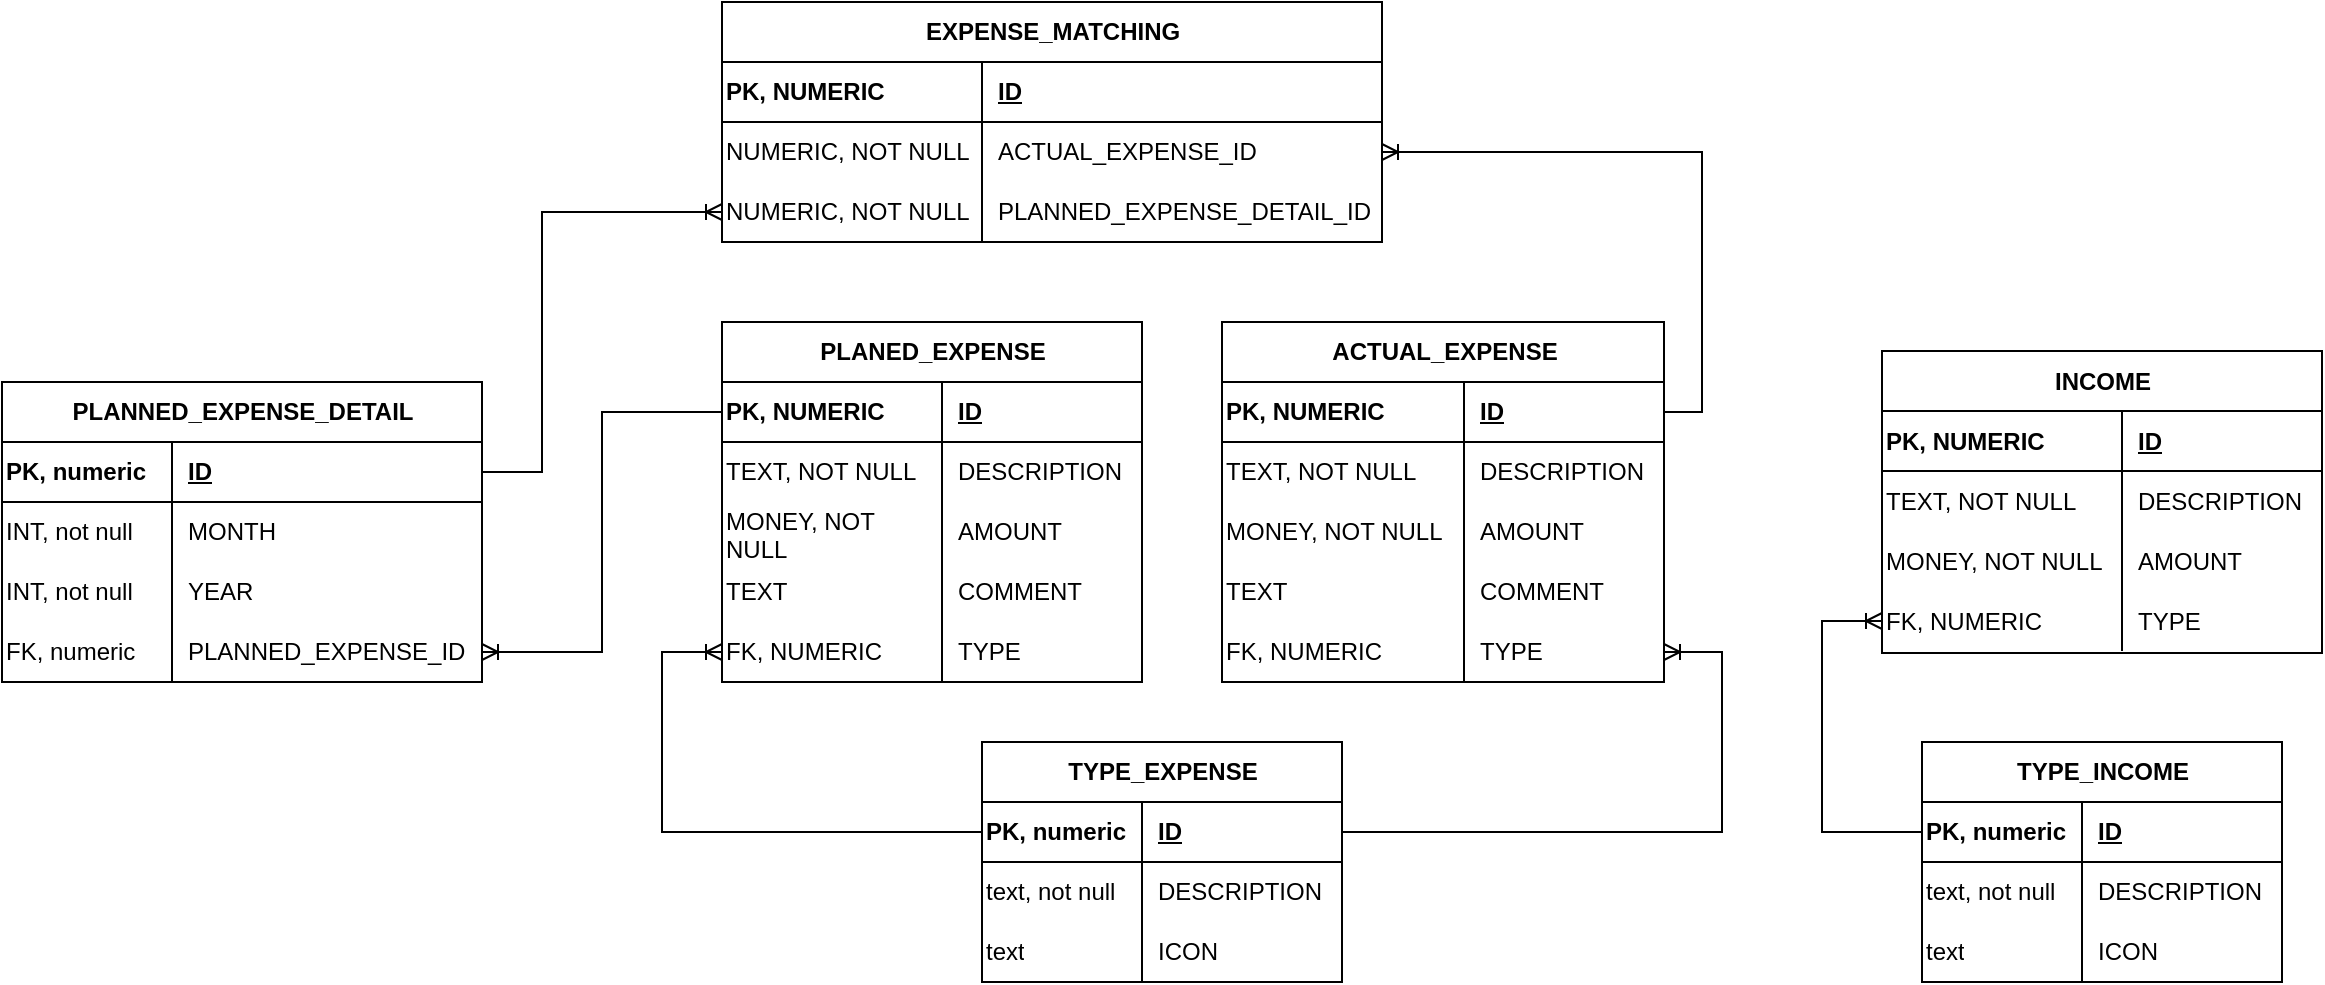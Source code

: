 <mxfile version="26.2.2">
  <diagram name="Página-1" id="5xYI34AFZdIDZEMF2WAv">
    <mxGraphModel dx="2017" dy="741" grid="1" gridSize="10" guides="1" tooltips="1" connect="1" arrows="1" fold="1" page="1" pageScale="1" pageWidth="827" pageHeight="1169" math="0" shadow="0">
      <root>
        <mxCell id="0" />
        <mxCell id="1" parent="0" />
        <mxCell id="EVH92uH9SyqeYSoZUcDB-1" value="PLANED_EXPENSE" style="shape=table;startSize=30;container=1;collapsible=1;childLayout=tableLayout;fixedRows=1;rowLines=0;fontStyle=1;align=center;resizeLast=1;html=1;" vertex="1" parent="1">
          <mxGeometry x="10" y="780" width="210" height="180" as="geometry" />
        </mxCell>
        <mxCell id="EVH92uH9SyqeYSoZUcDB-2" value="" style="shape=tableRow;horizontal=0;startSize=0;swimlaneHead=0;swimlaneBody=0;fillColor=none;collapsible=0;dropTarget=0;points=[[0,0.5],[1,0.5]];portConstraint=eastwest;top=0;left=0;right=0;bottom=1;" vertex="1" parent="EVH92uH9SyqeYSoZUcDB-1">
          <mxGeometry y="30" width="210" height="30" as="geometry" />
        </mxCell>
        <mxCell id="EVH92uH9SyqeYSoZUcDB-3" value="PK, NUMERIC" style="shape=partialRectangle;connectable=0;fillColor=none;top=0;left=0;bottom=0;right=0;fontStyle=1;overflow=hidden;whiteSpace=wrap;html=1;align=left;" vertex="1" parent="EVH92uH9SyqeYSoZUcDB-2">
          <mxGeometry width="110" height="30" as="geometry">
            <mxRectangle width="110" height="30" as="alternateBounds" />
          </mxGeometry>
        </mxCell>
        <mxCell id="EVH92uH9SyqeYSoZUcDB-4" value="ID" style="shape=partialRectangle;connectable=0;fillColor=none;top=0;left=0;bottom=0;right=0;align=left;spacingLeft=6;fontStyle=5;overflow=hidden;whiteSpace=wrap;html=1;" vertex="1" parent="EVH92uH9SyqeYSoZUcDB-2">
          <mxGeometry x="110" width="100" height="30" as="geometry">
            <mxRectangle width="100" height="30" as="alternateBounds" />
          </mxGeometry>
        </mxCell>
        <mxCell id="EVH92uH9SyqeYSoZUcDB-5" value="" style="shape=tableRow;horizontal=0;startSize=0;swimlaneHead=0;swimlaneBody=0;fillColor=none;collapsible=0;dropTarget=0;points=[[0,0.5],[1,0.5]];portConstraint=eastwest;top=0;left=0;right=0;bottom=0;" vertex="1" parent="EVH92uH9SyqeYSoZUcDB-1">
          <mxGeometry y="60" width="210" height="30" as="geometry" />
        </mxCell>
        <mxCell id="EVH92uH9SyqeYSoZUcDB-6" value="TEXT, NOT NULL" style="shape=partialRectangle;connectable=0;fillColor=none;top=0;left=0;bottom=0;right=0;editable=1;overflow=hidden;whiteSpace=wrap;html=1;align=left;" vertex="1" parent="EVH92uH9SyqeYSoZUcDB-5">
          <mxGeometry width="110" height="30" as="geometry">
            <mxRectangle width="110" height="30" as="alternateBounds" />
          </mxGeometry>
        </mxCell>
        <mxCell id="EVH92uH9SyqeYSoZUcDB-7" value="DESCRIPTION" style="shape=partialRectangle;connectable=0;fillColor=none;top=0;left=0;bottom=0;right=0;align=left;spacingLeft=6;overflow=hidden;whiteSpace=wrap;html=1;" vertex="1" parent="EVH92uH9SyqeYSoZUcDB-5">
          <mxGeometry x="110" width="100" height="30" as="geometry">
            <mxRectangle width="100" height="30" as="alternateBounds" />
          </mxGeometry>
        </mxCell>
        <mxCell id="EVH92uH9SyqeYSoZUcDB-8" value="" style="shape=tableRow;horizontal=0;startSize=0;swimlaneHead=0;swimlaneBody=0;fillColor=none;collapsible=0;dropTarget=0;points=[[0,0.5],[1,0.5]];portConstraint=eastwest;top=0;left=0;right=0;bottom=0;" vertex="1" parent="EVH92uH9SyqeYSoZUcDB-1">
          <mxGeometry y="90" width="210" height="30" as="geometry" />
        </mxCell>
        <mxCell id="EVH92uH9SyqeYSoZUcDB-9" value="MONEY, NOT NULL" style="shape=partialRectangle;connectable=0;fillColor=none;top=0;left=0;bottom=0;right=0;editable=1;overflow=hidden;whiteSpace=wrap;html=1;align=left;" vertex="1" parent="EVH92uH9SyqeYSoZUcDB-8">
          <mxGeometry width="110" height="30" as="geometry">
            <mxRectangle width="110" height="30" as="alternateBounds" />
          </mxGeometry>
        </mxCell>
        <mxCell id="EVH92uH9SyqeYSoZUcDB-10" value="AMOUNT" style="shape=partialRectangle;connectable=0;fillColor=none;top=0;left=0;bottom=0;right=0;align=left;spacingLeft=6;overflow=hidden;whiteSpace=wrap;html=1;" vertex="1" parent="EVH92uH9SyqeYSoZUcDB-8">
          <mxGeometry x="110" width="100" height="30" as="geometry">
            <mxRectangle width="100" height="30" as="alternateBounds" />
          </mxGeometry>
        </mxCell>
        <mxCell id="EVH92uH9SyqeYSoZUcDB-90" style="shape=tableRow;horizontal=0;startSize=0;swimlaneHead=0;swimlaneBody=0;fillColor=none;collapsible=0;dropTarget=0;points=[[0,0.5],[1,0.5]];portConstraint=eastwest;top=0;left=0;right=0;bottom=0;" vertex="1" parent="EVH92uH9SyqeYSoZUcDB-1">
          <mxGeometry y="120" width="210" height="30" as="geometry" />
        </mxCell>
        <mxCell id="EVH92uH9SyqeYSoZUcDB-91" value="TEXT" style="shape=partialRectangle;connectable=0;fillColor=none;top=0;left=0;bottom=0;right=0;editable=1;overflow=hidden;whiteSpace=wrap;html=1;align=left;" vertex="1" parent="EVH92uH9SyqeYSoZUcDB-90">
          <mxGeometry width="110" height="30" as="geometry">
            <mxRectangle width="110" height="30" as="alternateBounds" />
          </mxGeometry>
        </mxCell>
        <mxCell id="EVH92uH9SyqeYSoZUcDB-92" value="COMMENT" style="shape=partialRectangle;connectable=0;fillColor=none;top=0;left=0;bottom=0;right=0;align=left;spacingLeft=6;overflow=hidden;whiteSpace=wrap;html=1;" vertex="1" parent="EVH92uH9SyqeYSoZUcDB-90">
          <mxGeometry x="110" width="100" height="30" as="geometry">
            <mxRectangle width="100" height="30" as="alternateBounds" />
          </mxGeometry>
        </mxCell>
        <mxCell id="EVH92uH9SyqeYSoZUcDB-11" value="" style="shape=tableRow;horizontal=0;startSize=0;swimlaneHead=0;swimlaneBody=0;fillColor=none;collapsible=0;dropTarget=0;points=[[0,0.5],[1,0.5]];portConstraint=eastwest;top=0;left=0;right=0;bottom=0;" vertex="1" parent="EVH92uH9SyqeYSoZUcDB-1">
          <mxGeometry y="150" width="210" height="30" as="geometry" />
        </mxCell>
        <mxCell id="EVH92uH9SyqeYSoZUcDB-12" value="FK, NUMERIC" style="shape=partialRectangle;connectable=0;fillColor=none;top=0;left=0;bottom=0;right=0;editable=1;overflow=hidden;whiteSpace=wrap;html=1;align=left;" vertex="1" parent="EVH92uH9SyqeYSoZUcDB-11">
          <mxGeometry width="110" height="30" as="geometry">
            <mxRectangle width="110" height="30" as="alternateBounds" />
          </mxGeometry>
        </mxCell>
        <mxCell id="EVH92uH9SyqeYSoZUcDB-13" value="TYPE" style="shape=partialRectangle;connectable=0;fillColor=none;top=0;left=0;bottom=0;right=0;align=left;spacingLeft=6;overflow=hidden;whiteSpace=wrap;html=1;" vertex="1" parent="EVH92uH9SyqeYSoZUcDB-11">
          <mxGeometry x="110" width="100" height="30" as="geometry">
            <mxRectangle width="100" height="30" as="alternateBounds" />
          </mxGeometry>
        </mxCell>
        <mxCell id="EVH92uH9SyqeYSoZUcDB-14" value="ACTUAL_EXPENSE" style="shape=table;startSize=30;container=1;collapsible=1;childLayout=tableLayout;fixedRows=1;rowLines=0;fontStyle=1;align=center;resizeLast=1;html=1;" vertex="1" parent="1">
          <mxGeometry x="260" y="780" width="221" height="180" as="geometry">
            <mxRectangle x="460" y="400" width="100" height="30" as="alternateBounds" />
          </mxGeometry>
        </mxCell>
        <mxCell id="EVH92uH9SyqeYSoZUcDB-15" value="" style="shape=tableRow;horizontal=0;startSize=0;swimlaneHead=0;swimlaneBody=0;fillColor=none;collapsible=0;dropTarget=0;points=[[0,0.5],[1,0.5]];portConstraint=eastwest;top=0;left=0;right=0;bottom=1;" vertex="1" parent="EVH92uH9SyqeYSoZUcDB-14">
          <mxGeometry y="30" width="221" height="30" as="geometry" />
        </mxCell>
        <mxCell id="EVH92uH9SyqeYSoZUcDB-16" value="PK, NUMERIC" style="shape=partialRectangle;connectable=0;fillColor=none;top=0;left=0;bottom=0;right=0;fontStyle=1;overflow=hidden;whiteSpace=wrap;html=1;align=left;" vertex="1" parent="EVH92uH9SyqeYSoZUcDB-15">
          <mxGeometry width="121" height="30" as="geometry">
            <mxRectangle width="121" height="30" as="alternateBounds" />
          </mxGeometry>
        </mxCell>
        <mxCell id="EVH92uH9SyqeYSoZUcDB-17" value="ID" style="shape=partialRectangle;connectable=0;fillColor=none;top=0;left=0;bottom=0;right=0;align=left;spacingLeft=6;fontStyle=5;overflow=hidden;whiteSpace=wrap;html=1;" vertex="1" parent="EVH92uH9SyqeYSoZUcDB-15">
          <mxGeometry x="121" width="100" height="30" as="geometry">
            <mxRectangle width="100" height="30" as="alternateBounds" />
          </mxGeometry>
        </mxCell>
        <mxCell id="EVH92uH9SyqeYSoZUcDB-18" value="" style="shape=tableRow;horizontal=0;startSize=0;swimlaneHead=0;swimlaneBody=0;fillColor=none;collapsible=0;dropTarget=0;points=[[0,0.5],[1,0.5]];portConstraint=eastwest;top=0;left=0;right=0;bottom=0;" vertex="1" parent="EVH92uH9SyqeYSoZUcDB-14">
          <mxGeometry y="60" width="221" height="30" as="geometry" />
        </mxCell>
        <mxCell id="EVH92uH9SyqeYSoZUcDB-19" value="TEXT, NOT NULL" style="shape=partialRectangle;connectable=0;fillColor=none;top=0;left=0;bottom=0;right=0;editable=1;overflow=hidden;whiteSpace=wrap;html=1;align=left;" vertex="1" parent="EVH92uH9SyqeYSoZUcDB-18">
          <mxGeometry width="121" height="30" as="geometry">
            <mxRectangle width="121" height="30" as="alternateBounds" />
          </mxGeometry>
        </mxCell>
        <mxCell id="EVH92uH9SyqeYSoZUcDB-20" value="DESCRIPTION" style="shape=partialRectangle;connectable=0;fillColor=none;top=0;left=0;bottom=0;right=0;align=left;spacingLeft=6;overflow=hidden;whiteSpace=wrap;html=1;" vertex="1" parent="EVH92uH9SyqeYSoZUcDB-18">
          <mxGeometry x="121" width="100" height="30" as="geometry">
            <mxRectangle width="100" height="30" as="alternateBounds" />
          </mxGeometry>
        </mxCell>
        <mxCell id="EVH92uH9SyqeYSoZUcDB-21" value="" style="shape=tableRow;horizontal=0;startSize=0;swimlaneHead=0;swimlaneBody=0;fillColor=none;collapsible=0;dropTarget=0;points=[[0,0.5],[1,0.5]];portConstraint=eastwest;top=0;left=0;right=0;bottom=0;" vertex="1" parent="EVH92uH9SyqeYSoZUcDB-14">
          <mxGeometry y="90" width="221" height="30" as="geometry" />
        </mxCell>
        <mxCell id="EVH92uH9SyqeYSoZUcDB-22" value="MONEY, NOT NULL" style="shape=partialRectangle;connectable=0;fillColor=none;top=0;left=0;bottom=0;right=0;editable=1;overflow=hidden;whiteSpace=wrap;html=1;align=left;" vertex="1" parent="EVH92uH9SyqeYSoZUcDB-21">
          <mxGeometry width="121" height="30" as="geometry">
            <mxRectangle width="121" height="30" as="alternateBounds" />
          </mxGeometry>
        </mxCell>
        <mxCell id="EVH92uH9SyqeYSoZUcDB-23" value="AMOUNT" style="shape=partialRectangle;connectable=0;fillColor=none;top=0;left=0;bottom=0;right=0;align=left;spacingLeft=6;overflow=hidden;whiteSpace=wrap;html=1;" vertex="1" parent="EVH92uH9SyqeYSoZUcDB-21">
          <mxGeometry x="121" width="100" height="30" as="geometry">
            <mxRectangle width="100" height="30" as="alternateBounds" />
          </mxGeometry>
        </mxCell>
        <mxCell id="EVH92uH9SyqeYSoZUcDB-87" style="shape=tableRow;horizontal=0;startSize=0;swimlaneHead=0;swimlaneBody=0;fillColor=none;collapsible=0;dropTarget=0;points=[[0,0.5],[1,0.5]];portConstraint=eastwest;top=0;left=0;right=0;bottom=0;" vertex="1" parent="EVH92uH9SyqeYSoZUcDB-14">
          <mxGeometry y="120" width="221" height="30" as="geometry" />
        </mxCell>
        <mxCell id="EVH92uH9SyqeYSoZUcDB-88" value="TEXT" style="shape=partialRectangle;connectable=0;fillColor=none;top=0;left=0;bottom=0;right=0;editable=1;overflow=hidden;whiteSpace=wrap;html=1;align=left;" vertex="1" parent="EVH92uH9SyqeYSoZUcDB-87">
          <mxGeometry width="121" height="30" as="geometry">
            <mxRectangle width="121" height="30" as="alternateBounds" />
          </mxGeometry>
        </mxCell>
        <mxCell id="EVH92uH9SyqeYSoZUcDB-89" value="COMMENT" style="shape=partialRectangle;connectable=0;fillColor=none;top=0;left=0;bottom=0;right=0;align=left;spacingLeft=6;overflow=hidden;whiteSpace=wrap;html=1;" vertex="1" parent="EVH92uH9SyqeYSoZUcDB-87">
          <mxGeometry x="121" width="100" height="30" as="geometry">
            <mxRectangle width="100" height="30" as="alternateBounds" />
          </mxGeometry>
        </mxCell>
        <mxCell id="EVH92uH9SyqeYSoZUcDB-24" value="" style="shape=tableRow;horizontal=0;startSize=0;swimlaneHead=0;swimlaneBody=0;fillColor=none;collapsible=0;dropTarget=0;points=[[0,0.5],[1,0.5]];portConstraint=eastwest;top=0;left=0;right=0;bottom=0;" vertex="1" parent="EVH92uH9SyqeYSoZUcDB-14">
          <mxGeometry y="150" width="221" height="30" as="geometry" />
        </mxCell>
        <mxCell id="EVH92uH9SyqeYSoZUcDB-25" value="FK, NUMERIC" style="shape=partialRectangle;connectable=0;fillColor=none;top=0;left=0;bottom=0;right=0;editable=1;overflow=hidden;whiteSpace=wrap;html=1;align=left;" vertex="1" parent="EVH92uH9SyqeYSoZUcDB-24">
          <mxGeometry width="121" height="30" as="geometry">
            <mxRectangle width="121" height="30" as="alternateBounds" />
          </mxGeometry>
        </mxCell>
        <mxCell id="EVH92uH9SyqeYSoZUcDB-26" value="TYPE" style="shape=partialRectangle;connectable=0;fillColor=none;top=0;left=0;bottom=0;right=0;align=left;spacingLeft=6;overflow=hidden;whiteSpace=wrap;html=1;" vertex="1" parent="EVH92uH9SyqeYSoZUcDB-24">
          <mxGeometry x="121" width="100" height="30" as="geometry">
            <mxRectangle width="100" height="30" as="alternateBounds" />
          </mxGeometry>
        </mxCell>
        <mxCell id="EVH92uH9SyqeYSoZUcDB-27" value="TYPE_EXPENSE" style="shape=table;startSize=30;container=1;collapsible=1;childLayout=tableLayout;fixedRows=1;rowLines=0;fontStyle=1;align=center;resizeLast=1;html=1;" vertex="1" parent="1">
          <mxGeometry x="140" y="990" width="180" height="120" as="geometry" />
        </mxCell>
        <mxCell id="EVH92uH9SyqeYSoZUcDB-28" value="" style="shape=tableRow;horizontal=0;startSize=0;swimlaneHead=0;swimlaneBody=0;fillColor=none;collapsible=0;dropTarget=0;points=[[0,0.5],[1,0.5]];portConstraint=eastwest;top=0;left=0;right=0;bottom=1;" vertex="1" parent="EVH92uH9SyqeYSoZUcDB-27">
          <mxGeometry y="30" width="180" height="30" as="geometry" />
        </mxCell>
        <mxCell id="EVH92uH9SyqeYSoZUcDB-29" value="PK, numeric" style="shape=partialRectangle;connectable=0;fillColor=none;top=0;left=0;bottom=0;right=0;fontStyle=1;overflow=hidden;whiteSpace=wrap;html=1;align=left;" vertex="1" parent="EVH92uH9SyqeYSoZUcDB-28">
          <mxGeometry width="80" height="30" as="geometry">
            <mxRectangle width="80" height="30" as="alternateBounds" />
          </mxGeometry>
        </mxCell>
        <mxCell id="EVH92uH9SyqeYSoZUcDB-30" value="ID" style="shape=partialRectangle;connectable=0;fillColor=none;top=0;left=0;bottom=0;right=0;align=left;spacingLeft=6;fontStyle=5;overflow=hidden;whiteSpace=wrap;html=1;" vertex="1" parent="EVH92uH9SyqeYSoZUcDB-28">
          <mxGeometry x="80" width="100" height="30" as="geometry">
            <mxRectangle width="100" height="30" as="alternateBounds" />
          </mxGeometry>
        </mxCell>
        <mxCell id="EVH92uH9SyqeYSoZUcDB-31" value="" style="shape=tableRow;horizontal=0;startSize=0;swimlaneHead=0;swimlaneBody=0;fillColor=none;collapsible=0;dropTarget=0;points=[[0,0.5],[1,0.5]];portConstraint=eastwest;top=0;left=0;right=0;bottom=0;" vertex="1" parent="EVH92uH9SyqeYSoZUcDB-27">
          <mxGeometry y="60" width="180" height="30" as="geometry" />
        </mxCell>
        <mxCell id="EVH92uH9SyqeYSoZUcDB-32" value="text, not null" style="shape=partialRectangle;connectable=0;fillColor=none;top=0;left=0;bottom=0;right=0;editable=1;overflow=hidden;whiteSpace=wrap;html=1;align=left;" vertex="1" parent="EVH92uH9SyqeYSoZUcDB-31">
          <mxGeometry width="80" height="30" as="geometry">
            <mxRectangle width="80" height="30" as="alternateBounds" />
          </mxGeometry>
        </mxCell>
        <mxCell id="EVH92uH9SyqeYSoZUcDB-33" value="DESCRIPTION" style="shape=partialRectangle;connectable=0;fillColor=none;top=0;left=0;bottom=0;right=0;align=left;spacingLeft=6;overflow=hidden;whiteSpace=wrap;html=1;" vertex="1" parent="EVH92uH9SyqeYSoZUcDB-31">
          <mxGeometry x="80" width="100" height="30" as="geometry">
            <mxRectangle width="100" height="30" as="alternateBounds" />
          </mxGeometry>
        </mxCell>
        <mxCell id="EVH92uH9SyqeYSoZUcDB-34" value="" style="shape=tableRow;horizontal=0;startSize=0;swimlaneHead=0;swimlaneBody=0;fillColor=none;collapsible=0;dropTarget=0;points=[[0,0.5],[1,0.5]];portConstraint=eastwest;top=0;left=0;right=0;bottom=0;" vertex="1" parent="EVH92uH9SyqeYSoZUcDB-27">
          <mxGeometry y="90" width="180" height="30" as="geometry" />
        </mxCell>
        <mxCell id="EVH92uH9SyqeYSoZUcDB-35" value="text" style="shape=partialRectangle;connectable=0;fillColor=none;top=0;left=0;bottom=0;right=0;editable=1;overflow=hidden;whiteSpace=wrap;html=1;align=left;" vertex="1" parent="EVH92uH9SyqeYSoZUcDB-34">
          <mxGeometry width="80" height="30" as="geometry">
            <mxRectangle width="80" height="30" as="alternateBounds" />
          </mxGeometry>
        </mxCell>
        <mxCell id="EVH92uH9SyqeYSoZUcDB-36" value="ICON" style="shape=partialRectangle;connectable=0;fillColor=none;top=0;left=0;bottom=0;right=0;align=left;spacingLeft=6;overflow=hidden;whiteSpace=wrap;html=1;" vertex="1" parent="EVH92uH9SyqeYSoZUcDB-34">
          <mxGeometry x="80" width="100" height="30" as="geometry">
            <mxRectangle width="100" height="30" as="alternateBounds" />
          </mxGeometry>
        </mxCell>
        <mxCell id="EVH92uH9SyqeYSoZUcDB-46" value="INCOME" style="shape=table;startSize=30;container=1;collapsible=1;childLayout=tableLayout;fixedRows=1;rowLines=0;fontStyle=1;align=center;resizeLast=1;html=1;" vertex="1" parent="1">
          <mxGeometry x="590" y="794.5" width="220" height="151" as="geometry" />
        </mxCell>
        <mxCell id="EVH92uH9SyqeYSoZUcDB-47" value="" style="shape=tableRow;horizontal=0;startSize=0;swimlaneHead=0;swimlaneBody=0;fillColor=none;collapsible=0;dropTarget=0;points=[[0,0.5],[1,0.5]];portConstraint=eastwest;top=0;left=0;right=0;bottom=1;" vertex="1" parent="EVH92uH9SyqeYSoZUcDB-46">
          <mxGeometry y="30" width="220" height="30" as="geometry" />
        </mxCell>
        <mxCell id="EVH92uH9SyqeYSoZUcDB-48" value="PK, NUMERIC" style="shape=partialRectangle;connectable=0;fillColor=none;top=0;left=0;bottom=0;right=0;fontStyle=1;overflow=hidden;whiteSpace=wrap;html=1;align=left;" vertex="1" parent="EVH92uH9SyqeYSoZUcDB-47">
          <mxGeometry width="120" height="30" as="geometry">
            <mxRectangle width="120" height="30" as="alternateBounds" />
          </mxGeometry>
        </mxCell>
        <mxCell id="EVH92uH9SyqeYSoZUcDB-49" value="ID" style="shape=partialRectangle;connectable=0;fillColor=none;top=0;left=0;bottom=0;right=0;align=left;spacingLeft=6;fontStyle=5;overflow=hidden;whiteSpace=wrap;html=1;" vertex="1" parent="EVH92uH9SyqeYSoZUcDB-47">
          <mxGeometry x="120" width="100" height="30" as="geometry">
            <mxRectangle width="100" height="30" as="alternateBounds" />
          </mxGeometry>
        </mxCell>
        <mxCell id="EVH92uH9SyqeYSoZUcDB-50" value="" style="shape=tableRow;horizontal=0;startSize=0;swimlaneHead=0;swimlaneBody=0;fillColor=none;collapsible=0;dropTarget=0;points=[[0,0.5],[1,0.5]];portConstraint=eastwest;top=0;left=0;right=0;bottom=0;" vertex="1" parent="EVH92uH9SyqeYSoZUcDB-46">
          <mxGeometry y="60" width="220" height="30" as="geometry" />
        </mxCell>
        <mxCell id="EVH92uH9SyqeYSoZUcDB-51" value="TEXT, NOT NULL" style="shape=partialRectangle;connectable=0;fillColor=none;top=0;left=0;bottom=0;right=0;editable=1;overflow=hidden;whiteSpace=wrap;html=1;align=left;" vertex="1" parent="EVH92uH9SyqeYSoZUcDB-50">
          <mxGeometry width="120" height="30" as="geometry">
            <mxRectangle width="120" height="30" as="alternateBounds" />
          </mxGeometry>
        </mxCell>
        <mxCell id="EVH92uH9SyqeYSoZUcDB-52" value="DESCRIPTION" style="shape=partialRectangle;connectable=0;fillColor=none;top=0;left=0;bottom=0;right=0;align=left;spacingLeft=6;overflow=hidden;whiteSpace=wrap;html=1;" vertex="1" parent="EVH92uH9SyqeYSoZUcDB-50">
          <mxGeometry x="120" width="100" height="30" as="geometry">
            <mxRectangle width="100" height="30" as="alternateBounds" />
          </mxGeometry>
        </mxCell>
        <mxCell id="EVH92uH9SyqeYSoZUcDB-53" value="" style="shape=tableRow;horizontal=0;startSize=0;swimlaneHead=0;swimlaneBody=0;fillColor=none;collapsible=0;dropTarget=0;points=[[0,0.5],[1,0.5]];portConstraint=eastwest;top=0;left=0;right=0;bottom=0;" vertex="1" parent="EVH92uH9SyqeYSoZUcDB-46">
          <mxGeometry y="90" width="220" height="30" as="geometry" />
        </mxCell>
        <mxCell id="EVH92uH9SyqeYSoZUcDB-54" value="MONEY, NOT NULL" style="shape=partialRectangle;connectable=0;fillColor=none;top=0;left=0;bottom=0;right=0;editable=1;overflow=hidden;whiteSpace=wrap;html=1;align=left;" vertex="1" parent="EVH92uH9SyqeYSoZUcDB-53">
          <mxGeometry width="120" height="30" as="geometry">
            <mxRectangle width="120" height="30" as="alternateBounds" />
          </mxGeometry>
        </mxCell>
        <mxCell id="EVH92uH9SyqeYSoZUcDB-55" value="AMOUNT" style="shape=partialRectangle;connectable=0;fillColor=none;top=0;left=0;bottom=0;right=0;align=left;spacingLeft=6;overflow=hidden;whiteSpace=wrap;html=1;" vertex="1" parent="EVH92uH9SyqeYSoZUcDB-53">
          <mxGeometry x="120" width="100" height="30" as="geometry">
            <mxRectangle width="100" height="30" as="alternateBounds" />
          </mxGeometry>
        </mxCell>
        <mxCell id="EVH92uH9SyqeYSoZUcDB-56" value="" style="shape=tableRow;horizontal=0;startSize=0;swimlaneHead=0;swimlaneBody=0;fillColor=none;collapsible=0;dropTarget=0;points=[[0,0.5],[1,0.5]];portConstraint=eastwest;top=0;left=0;right=0;bottom=0;" vertex="1" parent="EVH92uH9SyqeYSoZUcDB-46">
          <mxGeometry y="120" width="220" height="30" as="geometry" />
        </mxCell>
        <mxCell id="EVH92uH9SyqeYSoZUcDB-57" value="FK, NUMERIC" style="shape=partialRectangle;connectable=0;fillColor=none;top=0;left=0;bottom=0;right=0;editable=1;overflow=hidden;whiteSpace=wrap;html=1;align=left;" vertex="1" parent="EVH92uH9SyqeYSoZUcDB-56">
          <mxGeometry width="120" height="30" as="geometry">
            <mxRectangle width="120" height="30" as="alternateBounds" />
          </mxGeometry>
        </mxCell>
        <mxCell id="EVH92uH9SyqeYSoZUcDB-58" value="TYPE" style="shape=partialRectangle;connectable=0;fillColor=none;top=0;left=0;bottom=0;right=0;align=left;spacingLeft=6;overflow=hidden;whiteSpace=wrap;html=1;" vertex="1" parent="EVH92uH9SyqeYSoZUcDB-56">
          <mxGeometry x="120" width="100" height="30" as="geometry">
            <mxRectangle width="100" height="30" as="alternateBounds" />
          </mxGeometry>
        </mxCell>
        <mxCell id="EVH92uH9SyqeYSoZUcDB-59" value="TYPE_INCOME" style="shape=table;startSize=30;container=1;collapsible=1;childLayout=tableLayout;fixedRows=1;rowLines=0;fontStyle=1;align=center;resizeLast=1;html=1;" vertex="1" parent="1">
          <mxGeometry x="610" y="990" width="180" height="120" as="geometry" />
        </mxCell>
        <mxCell id="EVH92uH9SyqeYSoZUcDB-60" value="" style="shape=tableRow;horizontal=0;startSize=0;swimlaneHead=0;swimlaneBody=0;fillColor=none;collapsible=0;dropTarget=0;points=[[0,0.5],[1,0.5]];portConstraint=eastwest;top=0;left=0;right=0;bottom=1;" vertex="1" parent="EVH92uH9SyqeYSoZUcDB-59">
          <mxGeometry y="30" width="180" height="30" as="geometry" />
        </mxCell>
        <mxCell id="EVH92uH9SyqeYSoZUcDB-61" value="PK, numeric" style="shape=partialRectangle;connectable=0;fillColor=none;top=0;left=0;bottom=0;right=0;fontStyle=1;overflow=hidden;whiteSpace=wrap;html=1;align=left;" vertex="1" parent="EVH92uH9SyqeYSoZUcDB-60">
          <mxGeometry width="80" height="30" as="geometry">
            <mxRectangle width="80" height="30" as="alternateBounds" />
          </mxGeometry>
        </mxCell>
        <mxCell id="EVH92uH9SyqeYSoZUcDB-62" value="ID" style="shape=partialRectangle;connectable=0;fillColor=none;top=0;left=0;bottom=0;right=0;align=left;spacingLeft=6;fontStyle=5;overflow=hidden;whiteSpace=wrap;html=1;" vertex="1" parent="EVH92uH9SyqeYSoZUcDB-60">
          <mxGeometry x="80" width="100" height="30" as="geometry">
            <mxRectangle width="100" height="30" as="alternateBounds" />
          </mxGeometry>
        </mxCell>
        <mxCell id="EVH92uH9SyqeYSoZUcDB-63" value="" style="shape=tableRow;horizontal=0;startSize=0;swimlaneHead=0;swimlaneBody=0;fillColor=none;collapsible=0;dropTarget=0;points=[[0,0.5],[1,0.5]];portConstraint=eastwest;top=0;left=0;right=0;bottom=0;" vertex="1" parent="EVH92uH9SyqeYSoZUcDB-59">
          <mxGeometry y="60" width="180" height="30" as="geometry" />
        </mxCell>
        <mxCell id="EVH92uH9SyqeYSoZUcDB-64" value="text, not null" style="shape=partialRectangle;connectable=0;fillColor=none;top=0;left=0;bottom=0;right=0;editable=1;overflow=hidden;whiteSpace=wrap;html=1;align=left;" vertex="1" parent="EVH92uH9SyqeYSoZUcDB-63">
          <mxGeometry width="80" height="30" as="geometry">
            <mxRectangle width="80" height="30" as="alternateBounds" />
          </mxGeometry>
        </mxCell>
        <mxCell id="EVH92uH9SyqeYSoZUcDB-65" value="DESCRIPTION" style="shape=partialRectangle;connectable=0;fillColor=none;top=0;left=0;bottom=0;right=0;align=left;spacingLeft=6;overflow=hidden;whiteSpace=wrap;html=1;" vertex="1" parent="EVH92uH9SyqeYSoZUcDB-63">
          <mxGeometry x="80" width="100" height="30" as="geometry">
            <mxRectangle width="100" height="30" as="alternateBounds" />
          </mxGeometry>
        </mxCell>
        <mxCell id="EVH92uH9SyqeYSoZUcDB-66" value="" style="shape=tableRow;horizontal=0;startSize=0;swimlaneHead=0;swimlaneBody=0;fillColor=none;collapsible=0;dropTarget=0;points=[[0,0.5],[1,0.5]];portConstraint=eastwest;top=0;left=0;right=0;bottom=0;" vertex="1" parent="EVH92uH9SyqeYSoZUcDB-59">
          <mxGeometry y="90" width="180" height="30" as="geometry" />
        </mxCell>
        <mxCell id="EVH92uH9SyqeYSoZUcDB-67" value="text" style="shape=partialRectangle;connectable=0;fillColor=none;top=0;left=0;bottom=0;right=0;editable=1;overflow=hidden;whiteSpace=wrap;html=1;align=left;" vertex="1" parent="EVH92uH9SyqeYSoZUcDB-66">
          <mxGeometry width="80" height="30" as="geometry">
            <mxRectangle width="80" height="30" as="alternateBounds" />
          </mxGeometry>
        </mxCell>
        <mxCell id="EVH92uH9SyqeYSoZUcDB-68" value="ICON" style="shape=partialRectangle;connectable=0;fillColor=none;top=0;left=0;bottom=0;right=0;align=left;spacingLeft=6;overflow=hidden;whiteSpace=wrap;html=1;" vertex="1" parent="EVH92uH9SyqeYSoZUcDB-66">
          <mxGeometry x="80" width="100" height="30" as="geometry">
            <mxRectangle width="100" height="30" as="alternateBounds" />
          </mxGeometry>
        </mxCell>
        <mxCell id="EVH92uH9SyqeYSoZUcDB-69" value="" style="fontSize=12;html=1;endArrow=ERoneToMany;rounded=0;edgeStyle=elbowEdgeStyle;entryX=0;entryY=0.5;entryDx=0;entryDy=0;exitX=0;exitY=0.5;exitDx=0;exitDy=0;" edge="1" parent="1" source="EVH92uH9SyqeYSoZUcDB-60" target="EVH92uH9SyqeYSoZUcDB-56">
          <mxGeometry width="100" height="100" relative="1" as="geometry">
            <mxPoint x="520" y="890" as="sourcePoint" />
            <mxPoint x="620" y="790" as="targetPoint" />
            <Array as="points">
              <mxPoint x="560" y="980" />
              <mxPoint x="580" y="810" />
            </Array>
          </mxGeometry>
        </mxCell>
        <mxCell id="EVH92uH9SyqeYSoZUcDB-45" value="" style="edgeStyle=elbowEdgeStyle;fontSize=12;html=1;endArrow=ERoneToMany;rounded=0;entryX=1;entryY=0.5;entryDx=0;entryDy=0;exitX=1;exitY=0.5;exitDx=0;exitDy=0;" edge="1" parent="1" source="EVH92uH9SyqeYSoZUcDB-28" target="EVH92uH9SyqeYSoZUcDB-24">
          <mxGeometry width="100" height="100" relative="1" as="geometry">
            <mxPoint x="440" y="865" as="sourcePoint" />
            <mxPoint x="540" y="765" as="targetPoint" />
            <Array as="points">
              <mxPoint x="510" y="990" />
              <mxPoint x="510" y="980" />
              <mxPoint x="500" y="1000" />
            </Array>
          </mxGeometry>
        </mxCell>
        <mxCell id="EVH92uH9SyqeYSoZUcDB-43" value="" style="edgeStyle=elbowEdgeStyle;fontSize=12;html=1;endArrow=ERoneToMany;rounded=0;entryX=0;entryY=0.5;entryDx=0;entryDy=0;exitX=0;exitY=0.5;exitDx=0;exitDy=0;" edge="1" parent="1" source="EVH92uH9SyqeYSoZUcDB-28" target="EVH92uH9SyqeYSoZUcDB-11">
          <mxGeometry width="100" height="100" relative="1" as="geometry">
            <mxPoint x="160" y="890" as="sourcePoint" />
            <mxPoint x="30" y="740" as="targetPoint" />
            <Array as="points">
              <mxPoint x="-20" y="980" />
              <mxPoint x="20" y="990" />
              <mxPoint x="10" y="810" />
            </Array>
          </mxGeometry>
        </mxCell>
        <mxCell id="EVH92uH9SyqeYSoZUcDB-109" value="" style="edgeStyle=orthogonalEdgeStyle;fontSize=12;html=1;endArrow=ERoneToMany;rounded=0;exitX=0;exitY=0.5;exitDx=0;exitDy=0;entryX=1;entryY=0.5;entryDx=0;entryDy=0;" edge="1" parent="1" source="EVH92uH9SyqeYSoZUcDB-2" target="EVH92uH9SyqeYSoZUcDB-103">
          <mxGeometry width="100" height="100" relative="1" as="geometry">
            <mxPoint x="-110" y="740" as="sourcePoint" />
            <mxPoint x="-10" y="640" as="targetPoint" />
            <Array as="points">
              <mxPoint x="-50" y="825" />
              <mxPoint x="-50" y="945" />
            </Array>
          </mxGeometry>
        </mxCell>
        <mxCell id="EVH92uH9SyqeYSoZUcDB-110" value="EXPENSE_MATCHING" style="shape=table;startSize=30;container=1;collapsible=1;childLayout=tableLayout;fixedRows=1;rowLines=0;fontStyle=1;align=center;resizeLast=1;html=1;" vertex="1" parent="1">
          <mxGeometry x="10" y="620" width="330" height="120" as="geometry" />
        </mxCell>
        <mxCell id="EVH92uH9SyqeYSoZUcDB-111" value="" style="shape=tableRow;horizontal=0;startSize=0;swimlaneHead=0;swimlaneBody=0;fillColor=none;collapsible=0;dropTarget=0;points=[[0,0.5],[1,0.5]];portConstraint=eastwest;top=0;left=0;right=0;bottom=1;" vertex="1" parent="EVH92uH9SyqeYSoZUcDB-110">
          <mxGeometry y="30" width="330" height="30" as="geometry" />
        </mxCell>
        <mxCell id="EVH92uH9SyqeYSoZUcDB-112" value="PK, NUMERIC" style="shape=partialRectangle;connectable=0;fillColor=none;top=0;left=0;bottom=0;right=0;fontStyle=1;overflow=hidden;whiteSpace=wrap;html=1;align=left;" vertex="1" parent="EVH92uH9SyqeYSoZUcDB-111">
          <mxGeometry width="130" height="30" as="geometry">
            <mxRectangle width="130" height="30" as="alternateBounds" />
          </mxGeometry>
        </mxCell>
        <mxCell id="EVH92uH9SyqeYSoZUcDB-113" value="ID" style="shape=partialRectangle;connectable=0;fillColor=none;top=0;left=0;bottom=0;right=0;align=left;spacingLeft=6;fontStyle=5;overflow=hidden;whiteSpace=wrap;html=1;" vertex="1" parent="EVH92uH9SyqeYSoZUcDB-111">
          <mxGeometry x="130" width="200" height="30" as="geometry">
            <mxRectangle width="200" height="30" as="alternateBounds" />
          </mxGeometry>
        </mxCell>
        <mxCell id="EVH92uH9SyqeYSoZUcDB-114" value="" style="shape=tableRow;horizontal=0;startSize=0;swimlaneHead=0;swimlaneBody=0;fillColor=none;collapsible=0;dropTarget=0;points=[[0,0.5],[1,0.5]];portConstraint=eastwest;top=0;left=0;right=0;bottom=0;" vertex="1" parent="EVH92uH9SyqeYSoZUcDB-110">
          <mxGeometry y="60" width="330" height="30" as="geometry" />
        </mxCell>
        <mxCell id="EVH92uH9SyqeYSoZUcDB-115" value="NUMERIC, NOT NULL" style="shape=partialRectangle;connectable=0;fillColor=none;top=0;left=0;bottom=0;right=0;editable=1;overflow=hidden;whiteSpace=wrap;html=1;align=left;" vertex="1" parent="EVH92uH9SyqeYSoZUcDB-114">
          <mxGeometry width="130" height="30" as="geometry">
            <mxRectangle width="130" height="30" as="alternateBounds" />
          </mxGeometry>
        </mxCell>
        <mxCell id="EVH92uH9SyqeYSoZUcDB-116" value="ACTUAL_EXPENSE_ID" style="shape=partialRectangle;connectable=0;fillColor=none;top=0;left=0;bottom=0;right=0;align=left;spacingLeft=6;overflow=hidden;whiteSpace=wrap;html=1;" vertex="1" parent="EVH92uH9SyqeYSoZUcDB-114">
          <mxGeometry x="130" width="200" height="30" as="geometry">
            <mxRectangle width="200" height="30" as="alternateBounds" />
          </mxGeometry>
        </mxCell>
        <mxCell id="EVH92uH9SyqeYSoZUcDB-125" value="" style="shape=tableRow;horizontal=0;startSize=0;swimlaneHead=0;swimlaneBody=0;fillColor=none;collapsible=0;dropTarget=0;points=[[0,0.5],[1,0.5]];portConstraint=eastwest;top=0;left=0;right=0;bottom=0;" vertex="1" parent="EVH92uH9SyqeYSoZUcDB-110">
          <mxGeometry y="90" width="330" height="30" as="geometry" />
        </mxCell>
        <mxCell id="EVH92uH9SyqeYSoZUcDB-126" value="NUMERIC, NOT NULL" style="shape=partialRectangle;connectable=0;fillColor=none;top=0;left=0;bottom=0;right=0;editable=1;overflow=hidden;whiteSpace=wrap;html=1;align=left;" vertex="1" parent="EVH92uH9SyqeYSoZUcDB-125">
          <mxGeometry width="130" height="30" as="geometry">
            <mxRectangle width="130" height="30" as="alternateBounds" />
          </mxGeometry>
        </mxCell>
        <mxCell id="EVH92uH9SyqeYSoZUcDB-127" value="PLANNED_EXPENSE_DETAIL_ID" style="shape=partialRectangle;connectable=0;fillColor=none;top=0;left=0;bottom=0;right=0;align=left;spacingLeft=6;overflow=hidden;whiteSpace=wrap;html=1;" vertex="1" parent="EVH92uH9SyqeYSoZUcDB-125">
          <mxGeometry x="130" width="200" height="30" as="geometry">
            <mxRectangle width="200" height="30" as="alternateBounds" />
          </mxGeometry>
        </mxCell>
        <mxCell id="EVH92uH9SyqeYSoZUcDB-93" value="PLANNED_EXPENSE_DETAIL" style="shape=table;startSize=30;container=1;collapsible=1;childLayout=tableLayout;fixedRows=1;rowLines=0;fontStyle=1;align=center;resizeLast=1;html=1;" vertex="1" parent="1">
          <mxGeometry x="-350" y="810" width="240" height="150" as="geometry" />
        </mxCell>
        <mxCell id="EVH92uH9SyqeYSoZUcDB-94" value="" style="shape=tableRow;horizontal=0;startSize=0;swimlaneHead=0;swimlaneBody=0;fillColor=none;collapsible=0;dropTarget=0;points=[[0,0.5],[1,0.5]];portConstraint=eastwest;top=0;left=0;right=0;bottom=1;" vertex="1" parent="EVH92uH9SyqeYSoZUcDB-93">
          <mxGeometry y="30" width="240" height="30" as="geometry" />
        </mxCell>
        <mxCell id="EVH92uH9SyqeYSoZUcDB-95" value="PK, numeric" style="shape=partialRectangle;connectable=0;fillColor=none;top=0;left=0;bottom=0;right=0;fontStyle=1;overflow=hidden;whiteSpace=wrap;html=1;align=left;" vertex="1" parent="EVH92uH9SyqeYSoZUcDB-94">
          <mxGeometry width="85" height="30" as="geometry">
            <mxRectangle width="85" height="30" as="alternateBounds" />
          </mxGeometry>
        </mxCell>
        <mxCell id="EVH92uH9SyqeYSoZUcDB-96" value="ID" style="shape=partialRectangle;connectable=0;fillColor=none;top=0;left=0;bottom=0;right=0;align=left;spacingLeft=6;fontStyle=5;overflow=hidden;whiteSpace=wrap;html=1;" vertex="1" parent="EVH92uH9SyqeYSoZUcDB-94">
          <mxGeometry x="85" width="155" height="30" as="geometry">
            <mxRectangle width="155" height="30" as="alternateBounds" />
          </mxGeometry>
        </mxCell>
        <mxCell id="EVH92uH9SyqeYSoZUcDB-97" value="" style="shape=tableRow;horizontal=0;startSize=0;swimlaneHead=0;swimlaneBody=0;fillColor=none;collapsible=0;dropTarget=0;points=[[0,0.5],[1,0.5]];portConstraint=eastwest;top=0;left=0;right=0;bottom=0;" vertex="1" parent="EVH92uH9SyqeYSoZUcDB-93">
          <mxGeometry y="60" width="240" height="30" as="geometry" />
        </mxCell>
        <mxCell id="EVH92uH9SyqeYSoZUcDB-98" value="INT, not null" style="shape=partialRectangle;connectable=0;fillColor=none;top=0;left=0;bottom=0;right=0;editable=1;overflow=hidden;whiteSpace=wrap;html=1;align=left;" vertex="1" parent="EVH92uH9SyqeYSoZUcDB-97">
          <mxGeometry width="85" height="30" as="geometry">
            <mxRectangle width="85" height="30" as="alternateBounds" />
          </mxGeometry>
        </mxCell>
        <mxCell id="EVH92uH9SyqeYSoZUcDB-99" value="MONTH" style="shape=partialRectangle;connectable=0;fillColor=none;top=0;left=0;bottom=0;right=0;align=left;spacingLeft=6;overflow=hidden;whiteSpace=wrap;html=1;" vertex="1" parent="EVH92uH9SyqeYSoZUcDB-97">
          <mxGeometry x="85" width="155" height="30" as="geometry">
            <mxRectangle width="155" height="30" as="alternateBounds" />
          </mxGeometry>
        </mxCell>
        <mxCell id="EVH92uH9SyqeYSoZUcDB-100" value="" style="shape=tableRow;horizontal=0;startSize=0;swimlaneHead=0;swimlaneBody=0;fillColor=none;collapsible=0;dropTarget=0;points=[[0,0.5],[1,0.5]];portConstraint=eastwest;top=0;left=0;right=0;bottom=0;" vertex="1" parent="EVH92uH9SyqeYSoZUcDB-93">
          <mxGeometry y="90" width="240" height="30" as="geometry" />
        </mxCell>
        <mxCell id="EVH92uH9SyqeYSoZUcDB-101" value="INT, not null" style="shape=partialRectangle;connectable=0;fillColor=none;top=0;left=0;bottom=0;right=0;editable=1;overflow=hidden;whiteSpace=wrap;html=1;align=left;" vertex="1" parent="EVH92uH9SyqeYSoZUcDB-100">
          <mxGeometry width="85" height="30" as="geometry">
            <mxRectangle width="85" height="30" as="alternateBounds" />
          </mxGeometry>
        </mxCell>
        <mxCell id="EVH92uH9SyqeYSoZUcDB-102" value="YEAR" style="shape=partialRectangle;connectable=0;fillColor=none;top=0;left=0;bottom=0;right=0;align=left;spacingLeft=6;overflow=hidden;whiteSpace=wrap;html=1;" vertex="1" parent="EVH92uH9SyqeYSoZUcDB-100">
          <mxGeometry x="85" width="155" height="30" as="geometry">
            <mxRectangle width="155" height="30" as="alternateBounds" />
          </mxGeometry>
        </mxCell>
        <mxCell id="EVH92uH9SyqeYSoZUcDB-103" value="" style="shape=tableRow;horizontal=0;startSize=0;swimlaneHead=0;swimlaneBody=0;fillColor=none;collapsible=0;dropTarget=0;points=[[0,0.5],[1,0.5]];portConstraint=eastwest;top=0;left=0;right=0;bottom=0;" vertex="1" parent="EVH92uH9SyqeYSoZUcDB-93">
          <mxGeometry y="120" width="240" height="30" as="geometry" />
        </mxCell>
        <mxCell id="EVH92uH9SyqeYSoZUcDB-104" value="FK, numeric" style="shape=partialRectangle;connectable=0;fillColor=none;top=0;left=0;bottom=0;right=0;editable=1;overflow=hidden;whiteSpace=wrap;html=1;align=left;" vertex="1" parent="EVH92uH9SyqeYSoZUcDB-103">
          <mxGeometry width="85" height="30" as="geometry">
            <mxRectangle width="85" height="30" as="alternateBounds" />
          </mxGeometry>
        </mxCell>
        <mxCell id="EVH92uH9SyqeYSoZUcDB-105" value="PLANNED_EXPENSE_ID" style="shape=partialRectangle;connectable=0;fillColor=none;top=0;left=0;bottom=0;right=0;align=left;spacingLeft=6;overflow=hidden;whiteSpace=wrap;html=1;" vertex="1" parent="EVH92uH9SyqeYSoZUcDB-103">
          <mxGeometry x="85" width="155" height="30" as="geometry">
            <mxRectangle width="155" height="30" as="alternateBounds" />
          </mxGeometry>
        </mxCell>
        <mxCell id="EVH92uH9SyqeYSoZUcDB-123" value="" style="edgeStyle=elbowEdgeStyle;fontSize=12;html=1;endArrow=ERoneToMany;rounded=0;exitX=1;exitY=0.5;exitDx=0;exitDy=0;entryX=0;entryY=0.5;entryDx=0;entryDy=0;" edge="1" parent="1" source="EVH92uH9SyqeYSoZUcDB-94" target="EVH92uH9SyqeYSoZUcDB-125">
          <mxGeometry width="100" height="100" relative="1" as="geometry">
            <mxPoint x="-100.0" y="855" as="sourcePoint" />
            <mxPoint x="-40" y="750" as="targetPoint" />
            <Array as="points">
              <mxPoint x="-80" y="810" />
              <mxPoint x="-70" y="720" />
            </Array>
          </mxGeometry>
        </mxCell>
        <mxCell id="EVH92uH9SyqeYSoZUcDB-124" value="" style="edgeStyle=elbowEdgeStyle;fontSize=12;html=1;endArrow=ERoneToMany;rounded=0;entryX=1;entryY=0.5;entryDx=0;entryDy=0;exitX=1;exitY=0.5;exitDx=0;exitDy=0;" edge="1" parent="1" source="EVH92uH9SyqeYSoZUcDB-15" target="EVH92uH9SyqeYSoZUcDB-114">
          <mxGeometry width="100" height="100" relative="1" as="geometry">
            <mxPoint x="280" y="820" as="sourcePoint" />
            <mxPoint x="380" y="720" as="targetPoint" />
            <Array as="points">
              <mxPoint x="500" y="690" />
            </Array>
          </mxGeometry>
        </mxCell>
      </root>
    </mxGraphModel>
  </diagram>
</mxfile>
